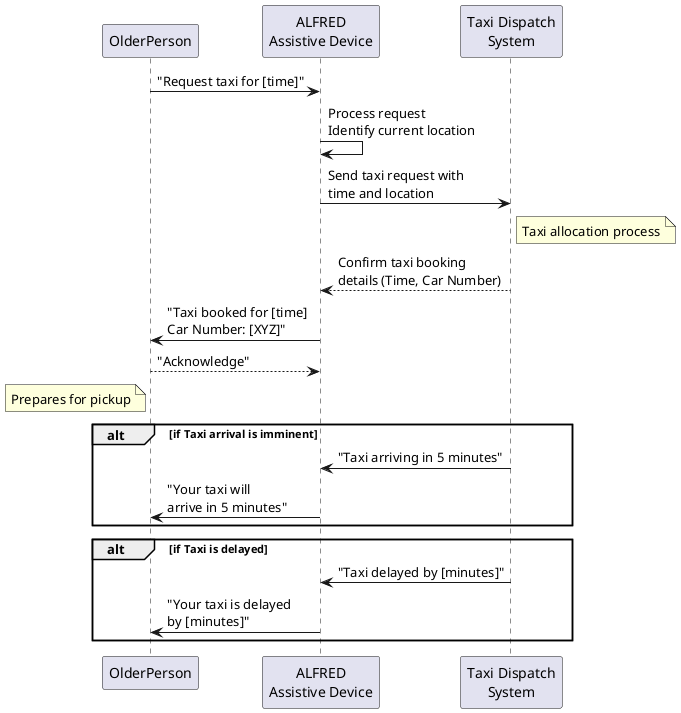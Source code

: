 @startuml
participant OlderPerson as User
participant "ALFRED\nAssistive Device" as ALFRED
participant "Taxi Dispatch\nSystem" as Taxi

User -> ALFRED : "Request taxi for [time]"
ALFRED -> ALFRED : Process request\nIdentify current location
ALFRED -> Taxi : Send taxi request with\ntime and location
note right of Taxi : Taxi allocation process
Taxi --> ALFRED : Confirm taxi booking\ndetails (Time, Car Number)
ALFRED -> User : "Taxi booked for [time]\nCar Number: [XYZ]"
User --> ALFRED : "Acknowledge"
note left of User : Prepares for pickup

alt if Taxi arrival is imminent
    Taxi -> ALFRED : "Taxi arriving in 5 minutes"
    ALFRED -> User : "Your taxi will\narrive in 5 minutes"
end

alt if Taxi is delayed
    Taxi -> ALFRED : "Taxi delayed by [minutes]"
    ALFRED -> User : "Your taxi is delayed\nby [minutes]"
end

@enduml